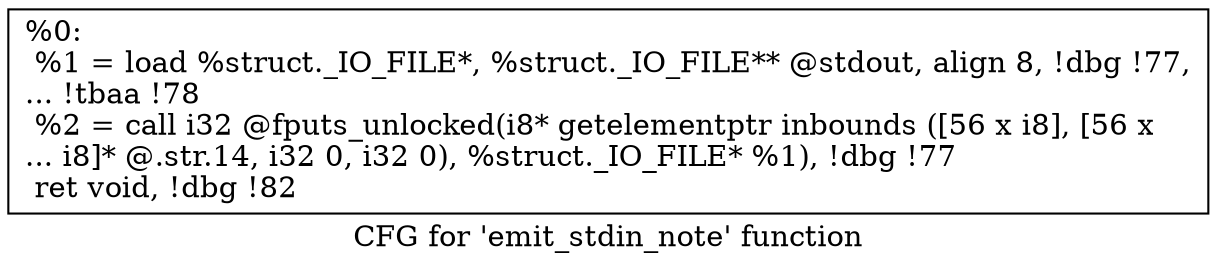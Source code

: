 digraph "CFG for 'emit_stdin_note' function" {
	label="CFG for 'emit_stdin_note' function";

	Node0xca7cb0 [shape=record,label="{%0:\l  %1 = load %struct._IO_FILE*, %struct._IO_FILE** @stdout, align 8, !dbg !77,\l... !tbaa !78\l  %2 = call i32 @fputs_unlocked(i8* getelementptr inbounds ([56 x i8], [56 x\l... i8]* @.str.14, i32 0, i32 0), %struct._IO_FILE* %1), !dbg !77\l  ret void, !dbg !82\l}"];
}

